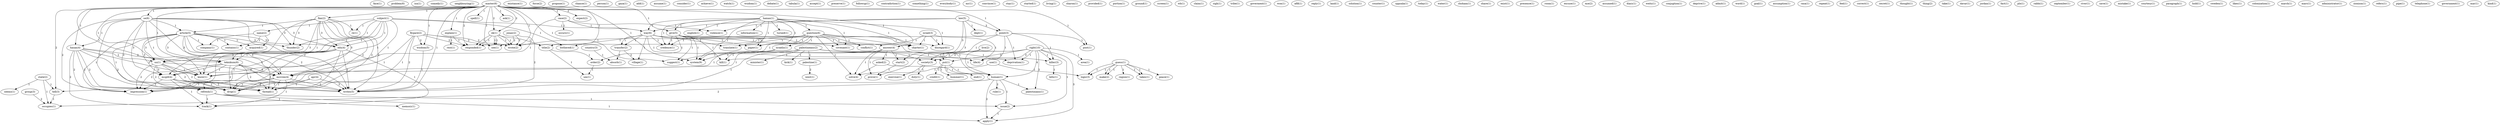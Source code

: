digraph G {
  face [ label="face(1)" ];
  problem [ label="problem(6)" ];
  isn [ label="isn(1)" ];
  comedy [ label="comedy(1)" ];
  neighbouring [ label="neighbouring(1)" ];
  put [ label="put(1)" ];
  bummer [ label="bummer(1)" ];
  credit [ label="credit(1)" ];
  end [ label="end(1)" ];
  human [ label="human(1)" ];
  existance [ label="existance(1)" ];
  force [ label="force(2)" ];
  live [ label="live(2)" ];
  put [ label="put(1)" ];
  master [ label="master(6)" ];
  case [ label="case(2)" ];
  se [ label="se(6)" ];
  flax [ label="flax(2)" ];
  hasan [ label="hasan(4)" ];
  give [ label="give(5)" ];
  point [ label="point(3)" ];
  answer [ label="answer(4)" ];
  post [ label="post(1)" ];
  uu [ label="uu(1)" ];
  ok [ label="ok(1)" ];
  teknikum [ label="teknikum(6)" ];
  spell [ label="spell(1)" ];
  title [ label="title(2)" ];
  ok [ label="ok(1)" ];
  suggest [ label="suggest(1)" ];
  ask [ label="ask(1)" ];
  system [ label="system(9)" ];
  know [ label="know(1)" ];
  explain [ label="explain(1)" ];
  responded [ label="responded(1)" ];
  expect [ label="expect(2)" ];
  tell [ label="tell(3)" ];
  wisdom [ label="wisdom(5)" ];
  wrote [ label="wrote(2)" ];
  writes [ label="writes(5)" ];
  see [ label="see(1)" ];
  propose [ label="propose(1)" ];
  chance [ label="chance(1)" ];
  person [ label="person(1)" ];
  gaza [ label="gaza(1)" ];
  add [ label="add(1)" ];
  occurs [ label="occurs(1)" ];
  violence [ label="violence(1)" ];
  way [ label="way(6)" ];
  assume [ label="assume(1)" ];
  article [ label="article(5)" ];
  thunder [ label="thunder(2)" ];
  edu [ label="edu(4)" ];
  mcgill [ label="mcgill(4)" ];
  mcrcim [ label="mcrcim(4)" ];
  impression [ label="impression(1)" ];
  thread [ label="thread(1)" ];
  drop [ label="drop(1)" ];
  country [ label="country(3)" ];
  absorb [ label="absorb(1)" ];
  re [ label="re(1)" ];
  consider [ label="consider(1)" ];
  achieve [ label="achieve(1)" ];
  watch [ label="watch(1)" ];
  wsidom [ label="wsidom(1)" ];
  debate [ label="debate(1)" ];
  tabula [ label="tabula(1)" ];
  contains [ label="contains(1)" ];
  company [ label="company(1)" ];
  acquired [ label="acquired(1)" ];
  subject [ label="subject(1)" ];
  name [ label="name(2)" ];
  bothered [ label="bothered(1)" ];
  accept [ label="accept(1)" ];
  preserve [ label="preserve(1)" ];
  followup [ label="followup(1)" ];
  contradiction [ label="contradiction(1)" ];
  something [ label="something(1)" ];
  hamas [ label="hamas(1)" ];
  english [ label="english(1)" ];
  information [ label="information(1)" ];
  question [ label="question(6)" ];
  translate [ label="translate(1)" ];
  turned [ label="turned(1)" ];
  credence [ label="credence(1)" ];
  covenant [ label="covenant(1)" ];
  charter [ label="charter(1)" ];
  disregard [ label="disregard(1)" ];
  paper [ label="paper(1)" ];
  right [ label="right(10)" ];
  area [ label="area(1)" ];
  deprivation [ label="deprivation(1)" ];
  society [ label="society(3)" ];
  kill [ label="kill(1)" ];
  killer [ label="killer(3)" ];
  issue [ label="issue(2)" ];
  apply [ label="apply(1)" ];
  palestinians [ label="palestinians(1)" ];
  life [ label="life(4)" ];
  law [ label="law(5)" ];
  dept [ label="dept(1)" ];
  start [ label="start(2)" ];
  prove [ label="prove(1)" ];
  everybody [ label="everybody(1)" ];
  mr [ label="mr(1)" ];
  convince [ label="convince(1)" ];
  stay [ label="stay(1)" ];
  refresh [ label="refresh(1)" ];
  track [ label="track(1)" ];
  started [ label="started(1)" ];
  living [ label="living(1)" ];
  sharon [ label="sharon(1)" ];
  order [ label="order(2)" ];
  provided [ label="provided(1)" ];
  portion [ label="portion(1)" ];
  ground [ label="ground(1)" ];
  screen [ label="screen(1)" ];
  wb [ label="wb(1)" ];
  asked [ label="asked(2)" ];
  solve [ label="solve(4)" ];
  claim [ label="claim(1)" ];
  sigh [ label="sigh(1)" ];
  tribe [ label="tribe(1)" ];
  goverment [ label="goverment(1)" ];
  won [ label="won(1)" ];
  afifi [ label="afifi(1)" ];
  reply [ label="reply(1)" ];
  land [ label="land(1)" ];
  solution [ label="solution(1)" ];
  counter [ label="counter(1)" ];
  uppsala [ label="uppsala(1)" ];
  today [ label="today(1)" ];
  water [ label="water(1)" ];
  shoham [ label="shoham(1)" ];
  share [ label="share(1)" ];
  um [ label="um(1)" ];
  exist [ label="exist(1)" ];
  presence [ label="presence(1)" ];
  room [ label="room(1)" ];
  guess [ label="guess(1)" ];
  peace [ label="peace(1)" ];
  region [ label="region(1)" ];
  logic [ label="logic(3)" ];
  make [ label="make(2)" ];
  takes [ label="takes(1)" ];
  group [ label="group(3)" ];
  occupies [ label="occupies(1)" ];
  transfer [ label="transfer(1)" ];
  village [ label="village(1)" ];
  transfer [ label="transfer(2)" ];
  excuse [ label="excuse(1)" ];
  eye [ label="eye(2)" ];
  conflict [ label="conflict(1)" ];
  israelis [ label="israelis(1)" ];
  assumed [ label="assumed(1)" ];
  diary [ label="diary(1)" ];
  weitz [ label="weitz(1)" ];
  conjugtion [ label="conjugtion(1)" ];
  deprive [ label="deprive(1)" ];
  admit [ label="admit(1)" ];
  word [ label="word(1)" ];
  goal [ label="goal(1)" ];
  palestineans [ label="palestineans(2)" ];
  kick [ label="kick(1)" ];
  palestine [ label="palestine(1)" ];
  minister [ label="minister(1)" ];
  assumption [ label="assumption(1)" ];
  rasa [ label="rasa(1)" ];
  repeat [ label="repeat(1)" ];
  rule [ label="rule(1)" ];
  feel [ label="feel(1)" ];
  correct [ label="correct(1)" ];
  memory [ label="memory(1)" ];
  secret [ label="secret(1)" ];
  thought [ label="thought(1)" ];
  thing [ label="thing(2)" ];
  use [ label="use(1)" ];
  take [ label="take(1)" ];
  davar [ label="davar(1)" ];
  exercise [ label="exercise(1)" ];
  duty [ label="duty(1)" ];
  jordan [ label="jordan(1)" ];
  fact [ label="fact(1)" ];
  guess [ label="guess(1)" ];
  apr [ label="apr(4)" ];
  state [ label="state(2)" ];
  seems [ label="seems(1)" ];
  rest [ label="rest(1)" ];
  plo [ label="plo(1)" ];
  kills [ label="kills(1)" ];
  rabbi [ label="rabbi(1)" ];
  september [ label="september(1)" ];
  flygare [ label="flygare(2)" ];
  river [ label="river(1)" ];
  save [ label="save(1)" ];
  israel [ label="israel(3)" ];
  mistake [ label="mistake(1)" ];
  courtesy [ label="courtesy(1)" ];
  paragraph [ label="paragraph(1)" ];
  hold [ label="hold(1)" ];
  sweden [ label="sweden(1)" ];
  likes [ label="likes(1)" ];
  colonization [ label="colonization(1)" ];
  march [ label="march(1)" ];
  west [ label="west(1)" ];
  jonas [ label="jonas(2)" ];
  marc [ label="marc(1)" ];
  administrator [ label="administrator(1)" ];
  zionism [ label="zionism(1)" ];
  refers [ label="refers(1)" ];
  pipe [ label="pipe(1)" ];
  telephone [ label="telephone(1)" ];
  government [ label="government(1)" ];
  mar [ label="mar(1)" ];
  kind [ label="kind(1)" ];
  put -> bummer [ label="1" ];
  put -> credit [ label="1" ];
  put -> end [ label="1" ];
  put -> human [ label="1" ];
  live -> human [ label="1" ];
  live -> put [ label="1" ];
  master -> case [ label="1" ];
  master -> se [ label="1" ];
  master -> flax [ label="1" ];
  master -> hasan [ label="1" ];
  master -> give [ label="1" ];
  master -> point [ label="1" ];
  master -> answer [ label="1" ];
  master -> post [ label="1" ];
  master -> uu [ label="1" ];
  master -> ok [ label="2" ];
  master -> teknikum [ label="1" ];
  master -> spell [ label="1" ];
  master -> title [ label="1" ];
  master -> ok [ label="2" ];
  master -> suggest [ label="1" ];
  master -> ask [ label="1" ];
  master -> system [ label="1" ];
  master -> know [ label="1" ];
  master -> explain [ label="1" ];
  master -> responded [ label="2" ];
  master -> expect [ label="2" ];
  master -> tell [ label="2" ];
  master -> wisdom [ label="1" ];
  master -> wrote [ label="1" ];
  master -> writes [ label="1" ];
  master -> see [ label="1" ];
  case -> occurs [ label="1" ];
  case -> violence [ label="1" ];
  case -> way [ label="1" ];
  case -> know [ label="1" ];
  se -> article [ label="1" ];
  se -> thunder [ label="3" ];
  se -> hasan [ label="1" ];
  se -> edu [ label="3" ];
  se -> mcgill [ label="3" ];
  se -> mcrcim [ label="3" ];
  se -> impression [ label="2" ];
  se -> know [ label="1" ];
  se -> thread [ label="2" ];
  se -> drop [ label="2" ];
  se -> writes [ label="2" ];
  country -> absorb [ label="1" ];
  flax -> article [ label="1" ];
  flax -> thunder [ label="3" ];
  flax -> edu [ label="3" ];
  flax -> re [ label="1" ];
  flax -> mcgill [ label="3" ];
  flax -> mcrcim [ label="3" ];
  flax -> impression [ label="2" ];
  flax -> know [ label="1" ];
  flax -> thread [ label="2" ];
  flax -> drop [ label="2" ];
  flax -> writes [ label="2" ];
  article -> thunder [ label="3" ];
  article -> edu [ label="3" ];
  article -> uu [ label="3" ];
  article -> teknikum [ label="3" ];
  article -> contains [ label="1" ];
  article -> company [ label="1" ];
  article -> mcgill [ label="3" ];
  article -> mcrcim [ label="3" ];
  article -> impression [ label="1" ];
  article -> thread [ label="1" ];
  article -> drop [ label="1" ];
  article -> writes [ label="2" ];
  article -> acquired [ label="1" ];
  subject -> thunder [ label="1" ];
  subject -> edu [ label="1" ];
  subject -> uu [ label="1" ];
  subject -> re [ label="1" ];
  subject -> teknikum [ label="1" ];
  subject -> name [ label="1" ];
  subject -> way [ label="1" ];
  subject -> mcgill [ label="1" ];
  subject -> bothered [ label="1" ];
  subject -> mcrcim [ label="1" ];
  hamas -> give [ label="1" ];
  hamas -> english [ label="1" ];
  hamas -> information [ label="1" ];
  hamas -> way [ label="1" ];
  hamas -> question [ label="1" ];
  hamas -> translate [ label="1" ];
  hamas -> turned [ label="1" ];
  hamas -> system [ label="1" ];
  hamas -> credence [ label="1" ];
  hamas -> covenant [ label="1" ];
  hamas -> charter [ label="1" ];
  hamas -> disregard [ label="1" ];
  hamas -> paper [ label="1" ];
  right -> area [ label="1" ];
  right -> human [ label="4" ];
  right -> deprivation [ label="1" ];
  right -> society [ label="2" ];
  right -> kill [ label="2" ];
  right -> killer [ label="1" ];
  right -> put [ label="2" ];
  right -> issue [ label="1" ];
  right -> apply [ label="3" ];
  right -> palestinians [ label="2" ];
  right -> life [ label="3" ];
  law -> point [ label="3" ];
  law -> dept [ label="1" ];
  law -> violence [ label="1" ];
  law -> way [ label="1" ];
  law -> start [ label="3" ];
  law -> prove [ label="3" ];
  hasan -> uu [ label="2" ];
  hasan -> teknikum [ label="2" ];
  hasan -> refresh [ label="2" ];
  hasan -> impression [ label="2" ];
  hasan -> track [ label="2" ];
  hasan -> know [ label="2" ];
  hasan -> thread [ label="2" ];
  hasan -> drop [ label="2" ];
  give -> answer [ label="1" ];
  give -> order [ label="1" ];
  give -> suggest [ label="1" ];
  give -> system [ label="1" ];
  give -> kill [ label="1" ];
  give -> credence [ label="1" ];
  give -> paper [ label="1" ];
  edu -> uu [ label="1" ];
  edu -> teknikum [ label="1" ];
  edu -> refresh [ label="1" ];
  edu -> impression [ label="1" ];
  edu -> track [ label="1" ];
  edu -> thread [ label="1" ];
  edu -> drop [ label="1" ];
  edu -> writes [ label="2" ];
  point -> post [ label="1" ];
  point -> deprivation [ label="1" ];
  point -> society [ label="1" ];
  point -> killer [ label="1" ];
  point -> responded [ label="1" ];
  point -> life [ label="1" ];
  answer -> asked [ label="1" ];
  answer -> start [ label="1" ];
  answer -> suggest [ label="1" ];
  answer -> solve [ label="1" ];
  answer -> prove [ label="1" ];
  answer -> system [ label="3" ];
  uu -> mcgill [ label="3" ];
  uu -> mcrcim [ label="3" ];
  uu -> impression [ label="2" ];
  uu -> know [ label="1" ];
  uu -> thread [ label="2" ];
  uu -> drop [ label="2" ];
  uu -> writes [ label="2" ];
  ok -> title [ label="1" ];
  ok -> responded [ label="1" ];
  ok -> wrote [ label="1" ];
  ok -> see [ label="1" ];
  teknikum -> mcgill [ label="3" ];
  teknikum -> mcrcim [ label="3" ];
  teknikum -> impression [ label="2" ];
  teknikum -> know [ label="1" ];
  teknikum -> thread [ label="2" ];
  teknikum -> drop [ label="2" ];
  teknikum -> writes [ label="2" ];
  name -> contains [ label="1" ];
  name -> company [ label="1" ];
  name -> acquired [ label="1" ];
  asked -> human [ label="1" ];
  asked -> solve [ label="1" ];
  title -> order [ label="1" ];
  title -> um [ label="1" ];
  ok -> responded [ label="1" ];
  ok -> wrote [ label="1" ];
  ok -> see [ label="1" ];
  guess -> peace [ label="1" ];
  guess -> region [ label="1" ];
  guess -> logic [ label="1" ];
  guess -> make [ label="1" ];
  guess -> takes [ label="1" ];
  group -> occupies [ label="2" ];
  way -> translate [ label="1" ];
  way -> bothered [ label="1" ];
  way -> transfer [ label="1" ];
  way -> credence [ label="1" ];
  way -> covenant [ label="1" ];
  way -> put [ label="1" ];
  way -> village [ label="1" ];
  way -> charter [ label="1" ];
  way -> transfer [ label="1" ];
  way -> paper [ label="1" ];
  order -> um [ label="1" ];
  question -> translate [ label="1" ];
  question -> conflict [ label="1" ];
  question -> human [ label="1" ];
  question -> israelis [ label="1" ];
  question -> solve [ label="1" ];
  question -> system [ label="1" ];
  question -> credence [ label="1" ];
  question -> covenant [ label="1" ];
  question -> wrote [ label="1" ];
  question -> charter [ label="1" ];
  question -> disregard [ label="1" ];
  question -> paper [ label="1" ];
  mcgill -> refresh [ label="1" ];
  mcgill -> impression [ label="1" ];
  mcgill -> track [ label="1" ];
  mcgill -> thread [ label="1" ];
  mcgill -> drop [ label="1" ];
  mcgill -> writes [ label="2" ];
  start -> prove [ label="1" ];
  palestineans -> deprivation [ label="1" ];
  palestineans -> society [ label="1" ];
  palestineans -> know [ label="1" ];
  palestineans -> killer [ label="1" ];
  palestineans -> kick [ label="1" ];
  palestineans -> palestine [ label="1" ];
  palestineans -> writes [ label="1" ];
  palestineans -> life [ label="1" ];
  palestineans -> minister [ label="1" ];
  human -> rule [ label="2" ];
  human -> tell [ label="2" ];
  human -> issue [ label="1" ];
  human -> apply [ label="2" ];
  human -> occupies [ label="2" ];
  human -> palestinians [ label="1" ];
  israelis -> mcrcim [ label="1" ];
  israelis -> kill [ label="1" ];
  refresh -> track [ label="1" ];
  refresh -> issue [ label="1" ];
  refresh -> apply [ label="1" ];
  refresh -> memory [ label="1" ];
  use -> solve [ label="1" ];
  use -> logic [ label="1" ];
  mcrcim -> impression [ label="1" ];
  mcrcim -> track [ label="1" ];
  mcrcim -> thread [ label="1" ];
  mcrcim -> drop [ label="1" ];
  mcrcim -> writes [ label="2" ];
  society -> exercise [ label="1" ];
  society -> duty [ label="1" ];
  guess -> logic [ label="1" ];
  guess -> make [ label="1" ];
  guess -> takes [ label="1" ];
  apr -> thread [ label="1" ];
  apr -> drop [ label="1" ];
  apr -> writes [ label="3" ];
  state -> seems [ label="1" ];
  state -> tell [ label="1" ];
  state -> occupies [ label="1" ];
  explain -> responded [ label="1" ];
  explain -> rest [ label="1" ];
  transfer -> village [ label="2" ];
  transfer -> absorb [ label="1" ];
  killer -> kills [ label="1" ];
  flygare -> thread [ label="1" ];
  flygare -> responded [ label="2" ];
  flygare -> drop [ label="1" ];
  flygare -> wisdom [ label="2" ];
  flygare -> wrote [ label="2" ];
  flygare -> writes [ label="2" ];
  flygare -> see [ label="2" ];
  israel -> charter [ label="1" ];
  israel -> disregard [ label="1" ];
  israel -> paper [ label="1" ];
  israel -> life [ label="1" ];
  tell -> occupies [ label="1" ];
  issue -> apply [ label="1" ];
  wisdom -> writes [ label="1" ];
  palestine -> west [ label="2" ];
  jonas -> wrote [ label="2" ];
  jonas -> writes [ label="2" ];
  jonas -> see [ label="2" ];
}
